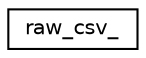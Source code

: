 digraph "Graphical Class Hierarchy"
{
  edge [fontname="Helvetica",fontsize="10",labelfontname="Helvetica",labelfontsize="10"];
  node [fontname="Helvetica",fontsize="10",shape=record];
  rankdir="LR";
  Node0 [label="raw_csv_",height=0.2,width=0.4,color="black", fillcolor="white", style="filled",URL="$structraw__csv__.html",tooltip="Struct used for internal parsing state "];
}
